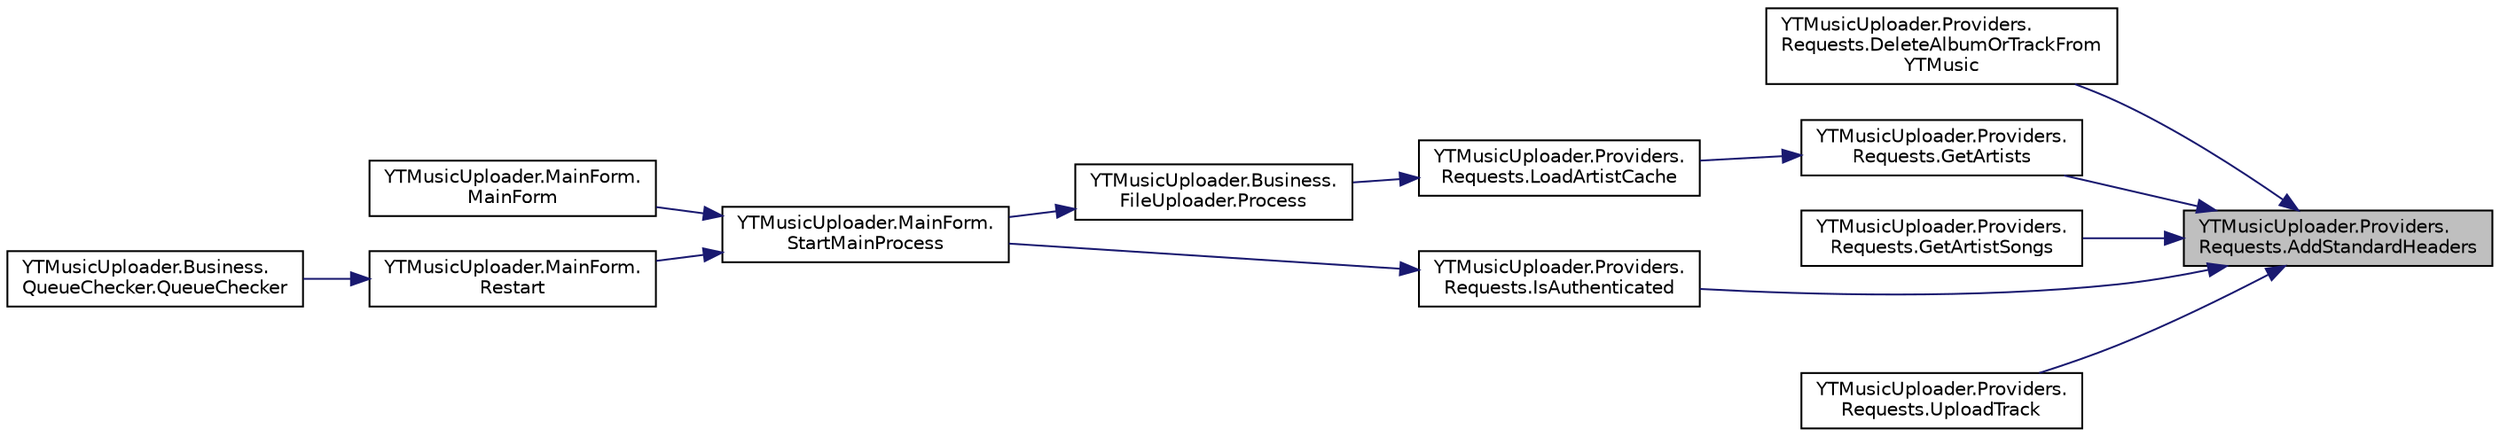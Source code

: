 digraph "YTMusicUploader.Providers.Requests.AddStandardHeaders"
{
 // LATEX_PDF_SIZE
  edge [fontname="Helvetica",fontsize="10",labelfontname="Helvetica",labelfontsize="10"];
  node [fontname="Helvetica",fontsize="10",shape=record];
  rankdir="RL";
  Node1 [label="YTMusicUploader.Providers.\lRequests.AddStandardHeaders",height=0.2,width=0.4,color="black", fillcolor="grey75", style="filled", fontcolor="black",tooltip="Required headers for any YouTube music API request"];
  Node1 -> Node2 [dir="back",color="midnightblue",fontsize="10",style="solid"];
  Node2 [label="YTMusicUploader.Providers.\lRequests.DeleteAlbumOrTrackFrom\lYTMusic",height=0.2,width=0.4,color="black", fillcolor="white", style="filled",URL="$d8/d00/class_y_t_music_uploader_1_1_providers_1_1_requests.html#af59e05abcea3771f97484cb75d2f37d9",tooltip="HttpWebRequest POST request to send to YouTube delete a YT music track fro the users uploads"];
  Node1 -> Node3 [dir="back",color="midnightblue",fontsize="10",style="solid"];
  Node3 [label="YTMusicUploader.Providers.\lRequests.GetArtists",height=0.2,width=0.4,color="black", fillcolor="white", style="filled",URL="$d8/d00/class_y_t_music_uploader_1_1_providers_1_1_requests.html#adf7c70fd9af5014904ba52e5d4d12f64",tooltip="HttpWebRequest POST request - Recursively fetches all the artists from YouTube Music's 'Upload' secti..."];
  Node3 -> Node4 [dir="back",color="midnightblue",fontsize="10",style="solid"];
  Node4 [label="YTMusicUploader.Providers.\lRequests.LoadArtistCache",height=0.2,width=0.4,color="black", fillcolor="white", style="filled",URL="$d8/d00/class_y_t_music_uploader_1_1_providers_1_1_requests.html#a6808d6ec5334bfe6a329d6a29be79ae5",tooltip="Set the uploaded artist cached gathered from YouTube Music"];
  Node4 -> Node5 [dir="back",color="midnightblue",fontsize="10",style="solid"];
  Node5 [label="YTMusicUploader.Business.\lFileUploader.Process",height=0.2,width=0.4,color="black", fillcolor="white", style="filled",URL="$d9/dab/class_y_t_music_uploader_1_1_business_1_1_file_uploader.html#a5ecabcb283073e1b7fe3cefaa0c19cc7",tooltip="Execute the upload process"];
  Node5 -> Node6 [dir="back",color="midnightblue",fontsize="10",style="solid"];
  Node6 [label="YTMusicUploader.MainForm.\lStartMainProcess",height=0.2,width=0.4,color="black", fillcolor="white", style="filled",URL="$d0/d66/class_y_t_music_uploader_1_1_main_form.html#ae262cc9d9873fca34d4a8d275b62d723",tooltip=" "];
  Node6 -> Node7 [dir="back",color="midnightblue",fontsize="10",style="solid"];
  Node7 [label="YTMusicUploader.MainForm.\lMainForm",height=0.2,width=0.4,color="black", fillcolor="white", style="filled",URL="$d0/d66/class_y_t_music_uploader_1_1_main_form.html#a9309010a8febf37f5df1113725ecc3b9",tooltip=" "];
  Node6 -> Node8 [dir="back",color="midnightblue",fontsize="10",style="solid"];
  Node8 [label="YTMusicUploader.MainForm.\lRestart",height=0.2,width=0.4,color="black", fillcolor="white", style="filled",URL="$d0/d66/class_y_t_music_uploader_1_1_main_form.html#ad49bcebfe92cf336cecefee2c73a1883",tooltip=" "];
  Node8 -> Node9 [dir="back",color="midnightblue",fontsize="10",style="solid"];
  Node9 [label="YTMusicUploader.Business.\lQueueChecker.QueueChecker",height=0.2,width=0.4,color="black", fillcolor="white", style="filled",URL="$df/d9e/class_y_t_music_uploader_1_1_business_1_1_queue_checker.html#a7885cfe006bfd9ba1db28e65ec3e81bf",tooltip=" "];
  Node1 -> Node10 [dir="back",color="midnightblue",fontsize="10",style="solid"];
  Node10 [label="YTMusicUploader.Providers.\lRequests.GetArtistSongs",height=0.2,width=0.4,color="black", fillcolor="white", style="filled",URL="$d8/d00/class_y_t_music_uploader_1_1_providers_1_1_requests.html#a30a9a982173a07c94262eff8ca9fcdbe",tooltip="HttpWebRequest POST request - Recursively fetches all the songs of an artist from YouTube Music's 'Up..."];
  Node1 -> Node11 [dir="back",color="midnightblue",fontsize="10",style="solid"];
  Node11 [label="YTMusicUploader.Providers.\lRequests.IsAuthenticated",height=0.2,width=0.4,color="black", fillcolor="white", style="filled",URL="$d8/d00/class_y_t_music_uploader_1_1_providers_1_1_requests.html#a999ef8b6818a6afda480211b7a36a0d5",tooltip="HttpWebRequest POST request to send to YouTube to check if the user's is authenticated (signed in) by..."];
  Node11 -> Node6 [dir="back",color="midnightblue",fontsize="10",style="solid"];
  Node1 -> Node12 [dir="back",color="midnightblue",fontsize="10",style="solid"];
  Node12 [label="YTMusicUploader.Providers.\lRequests.UploadTrack",height=0.2,width=0.4,color="black", fillcolor="white", style="filled",URL="$d8/d00/class_y_t_music_uploader_1_1_providers_1_1_requests.html#ad946e013b93cd1edbe8e0fb9f8a62e17",tooltip="HttpWebRequest POST request to send to YouTube to upload a music file."];
}
